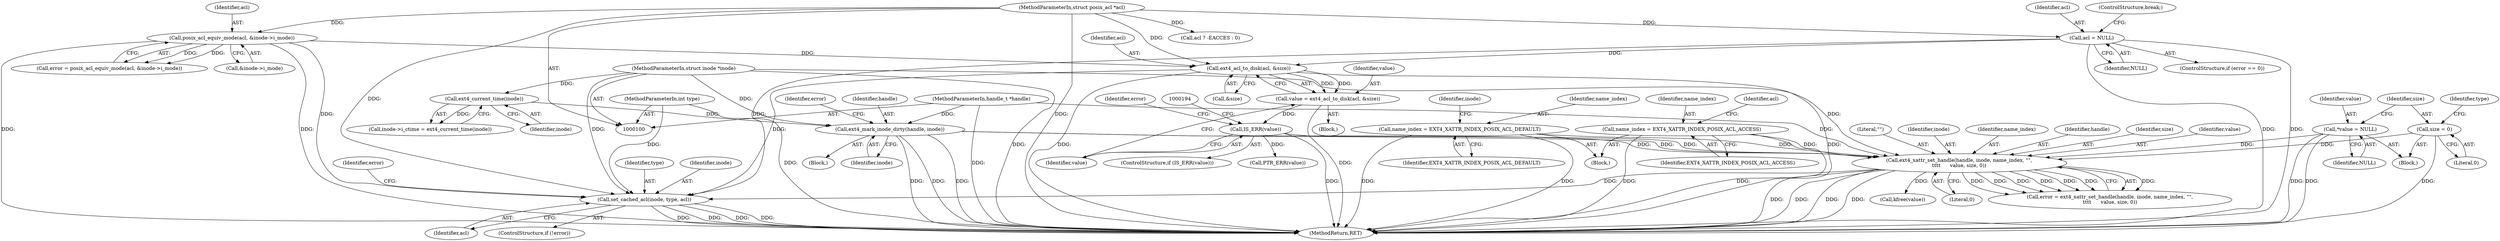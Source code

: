 digraph "1_linux_073931017b49d9458aa351605b43a7e34598caef_3@pointer" {
"1000212" [label="(Call,set_cached_acl(inode, type, acl))"];
"1000199" [label="(Call,ext4_xattr_set_handle(handle, inode, name_index, \"\",\n\t\t\t\t      value, size, 0))"];
"1000148" [label="(Call,ext4_mark_inode_dirty(handle, inode))"];
"1000101" [label="(MethodParameterIn,handle_t *handle)"];
"1000146" [label="(Call,ext4_current_time(inode))"];
"1000102" [label="(MethodParameterIn,struct inode *inode)"];
"1000120" [label="(Call,name_index = EXT4_XATTR_INDEX_POSIX_ACL_ACCESS)"];
"1000160" [label="(Call,name_index = EXT4_XATTR_INDEX_POSIX_ACL_DEFAULT)"];
"1000190" [label="(Call,IS_ERR(value))"];
"1000183" [label="(Call,value = ext4_acl_to_disk(acl, &size))"];
"1000185" [label="(Call,ext4_acl_to_disk(acl, &size))"];
"1000128" [label="(Call,posix_acl_equiv_mode(acl, &inode->i_mode))"];
"1000104" [label="(MethodParameterIn,struct posix_acl *acl)"];
"1000155" [label="(Call,acl = NULL)"];
"1000108" [label="(Call,*value = NULL)"];
"1000112" [label="(Call,size = 0)"];
"1000103" [label="(MethodParameterIn,int type)"];
"1000204" [label="(Identifier,value)"];
"1000197" [label="(Call,error = ext4_xattr_set_handle(handle, inode, name_index, \"\",\n\t\t\t\t      value, size, 0))"];
"1000161" [label="(Identifier,name_index)"];
"1000170" [label="(Call,acl ? -EACCES : 0)"];
"1000191" [label="(Identifier,value)"];
"1000160" [label="(Call,name_index = EXT4_XATTR_INDEX_POSIX_ACL_DEFAULT)"];
"1000217" [label="(Identifier,error)"];
"1000104" [label="(MethodParameterIn,struct posix_acl *acl)"];
"1000149" [label="(Identifier,handle)"];
"1000105" [label="(Block,)"];
"1000155" [label="(Call,acl = NULL)"];
"1000153" [label="(Identifier,error)"];
"1000203" [label="(Literal,\"\")"];
"1000141" [label="(Block,)"];
"1000183" [label="(Call,value = ext4_acl_to_disk(acl, &size))"];
"1000195" [label="(Call,PTR_ERR(value))"];
"1000201" [label="(Identifier,inode)"];
"1000202" [label="(Identifier,name_index)"];
"1000182" [label="(Block,)"];
"1000218" [label="(MethodReturn,RET)"];
"1000198" [label="(Identifier,error)"];
"1000157" [label="(Identifier,NULL)"];
"1000156" [label="(Identifier,acl)"];
"1000122" [label="(Identifier,EXT4_XATTR_INDEX_POSIX_ACL_ACCESS)"];
"1000146" [label="(Call,ext4_current_time(inode))"];
"1000150" [label="(Identifier,inode)"];
"1000112" [label="(Call,size = 0)"];
"1000114" [label="(Literal,0)"];
"1000158" [label="(ControlStructure,break;)"];
"1000200" [label="(Identifier,handle)"];
"1000214" [label="(Identifier,type)"];
"1000189" [label="(ControlStructure,if (IS_ERR(value)))"];
"1000209" [label="(ControlStructure,if (!error))"];
"1000190" [label="(Call,IS_ERR(value))"];
"1000205" [label="(Identifier,size)"];
"1000207" [label="(Call,kfree(value))"];
"1000151" [label="(ControlStructure,if (error == 0))"];
"1000129" [label="(Identifier,acl)"];
"1000167" [label="(Identifier,inode)"];
"1000103" [label="(MethodParameterIn,int type)"];
"1000110" [label="(Identifier,NULL)"];
"1000187" [label="(Call,&size)"];
"1000126" [label="(Call,error = posix_acl_equiv_mode(acl, &inode->i_mode))"];
"1000124" [label="(Identifier,acl)"];
"1000199" [label="(Call,ext4_xattr_set_handle(handle, inode, name_index, \"\",\n\t\t\t\t      value, size, 0))"];
"1000109" [label="(Identifier,value)"];
"1000148" [label="(Call,ext4_mark_inode_dirty(handle, inode))"];
"1000162" [label="(Identifier,EXT4_XATTR_INDEX_POSIX_ACL_DEFAULT)"];
"1000184" [label="(Identifier,value)"];
"1000147" [label="(Identifier,inode)"];
"1000113" [label="(Identifier,size)"];
"1000185" [label="(Call,ext4_acl_to_disk(acl, &size))"];
"1000142" [label="(Call,inode->i_ctime = ext4_current_time(inode))"];
"1000117" [label="(Identifier,type)"];
"1000120" [label="(Call,name_index = EXT4_XATTR_INDEX_POSIX_ACL_ACCESS)"];
"1000130" [label="(Call,&inode->i_mode)"];
"1000108" [label="(Call,*value = NULL)"];
"1000206" [label="(Literal,0)"];
"1000121" [label="(Identifier,name_index)"];
"1000215" [label="(Identifier,acl)"];
"1000102" [label="(MethodParameterIn,struct inode *inode)"];
"1000128" [label="(Call,posix_acl_equiv_mode(acl, &inode->i_mode))"];
"1000101" [label="(MethodParameterIn,handle_t *handle)"];
"1000186" [label="(Identifier,acl)"];
"1000213" [label="(Identifier,inode)"];
"1000118" [label="(Block,)"];
"1000212" [label="(Call,set_cached_acl(inode, type, acl))"];
"1000212" -> "1000209"  [label="AST: "];
"1000212" -> "1000215"  [label="CFG: "];
"1000213" -> "1000212"  [label="AST: "];
"1000214" -> "1000212"  [label="AST: "];
"1000215" -> "1000212"  [label="AST: "];
"1000217" -> "1000212"  [label="CFG: "];
"1000212" -> "1000218"  [label="DDG: "];
"1000212" -> "1000218"  [label="DDG: "];
"1000212" -> "1000218"  [label="DDG: "];
"1000212" -> "1000218"  [label="DDG: "];
"1000199" -> "1000212"  [label="DDG: "];
"1000102" -> "1000212"  [label="DDG: "];
"1000103" -> "1000212"  [label="DDG: "];
"1000185" -> "1000212"  [label="DDG: "];
"1000128" -> "1000212"  [label="DDG: "];
"1000155" -> "1000212"  [label="DDG: "];
"1000104" -> "1000212"  [label="DDG: "];
"1000199" -> "1000197"  [label="AST: "];
"1000199" -> "1000206"  [label="CFG: "];
"1000200" -> "1000199"  [label="AST: "];
"1000201" -> "1000199"  [label="AST: "];
"1000202" -> "1000199"  [label="AST: "];
"1000203" -> "1000199"  [label="AST: "];
"1000204" -> "1000199"  [label="AST: "];
"1000205" -> "1000199"  [label="AST: "];
"1000206" -> "1000199"  [label="AST: "];
"1000197" -> "1000199"  [label="CFG: "];
"1000199" -> "1000218"  [label="DDG: "];
"1000199" -> "1000218"  [label="DDG: "];
"1000199" -> "1000218"  [label="DDG: "];
"1000199" -> "1000218"  [label="DDG: "];
"1000199" -> "1000197"  [label="DDG: "];
"1000199" -> "1000197"  [label="DDG: "];
"1000199" -> "1000197"  [label="DDG: "];
"1000199" -> "1000197"  [label="DDG: "];
"1000199" -> "1000197"  [label="DDG: "];
"1000199" -> "1000197"  [label="DDG: "];
"1000199" -> "1000197"  [label="DDG: "];
"1000148" -> "1000199"  [label="DDG: "];
"1000148" -> "1000199"  [label="DDG: "];
"1000101" -> "1000199"  [label="DDG: "];
"1000102" -> "1000199"  [label="DDG: "];
"1000120" -> "1000199"  [label="DDG: "];
"1000160" -> "1000199"  [label="DDG: "];
"1000190" -> "1000199"  [label="DDG: "];
"1000108" -> "1000199"  [label="DDG: "];
"1000112" -> "1000199"  [label="DDG: "];
"1000199" -> "1000207"  [label="DDG: "];
"1000148" -> "1000141"  [label="AST: "];
"1000148" -> "1000150"  [label="CFG: "];
"1000149" -> "1000148"  [label="AST: "];
"1000150" -> "1000148"  [label="AST: "];
"1000153" -> "1000148"  [label="CFG: "];
"1000148" -> "1000218"  [label="DDG: "];
"1000148" -> "1000218"  [label="DDG: "];
"1000148" -> "1000218"  [label="DDG: "];
"1000101" -> "1000148"  [label="DDG: "];
"1000146" -> "1000148"  [label="DDG: "];
"1000102" -> "1000148"  [label="DDG: "];
"1000101" -> "1000100"  [label="AST: "];
"1000101" -> "1000218"  [label="DDG: "];
"1000146" -> "1000142"  [label="AST: "];
"1000146" -> "1000147"  [label="CFG: "];
"1000147" -> "1000146"  [label="AST: "];
"1000142" -> "1000146"  [label="CFG: "];
"1000146" -> "1000142"  [label="DDG: "];
"1000102" -> "1000146"  [label="DDG: "];
"1000102" -> "1000100"  [label="AST: "];
"1000102" -> "1000218"  [label="DDG: "];
"1000120" -> "1000118"  [label="AST: "];
"1000120" -> "1000122"  [label="CFG: "];
"1000121" -> "1000120"  [label="AST: "];
"1000122" -> "1000120"  [label="AST: "];
"1000124" -> "1000120"  [label="CFG: "];
"1000120" -> "1000218"  [label="DDG: "];
"1000120" -> "1000218"  [label="DDG: "];
"1000160" -> "1000118"  [label="AST: "];
"1000160" -> "1000162"  [label="CFG: "];
"1000161" -> "1000160"  [label="AST: "];
"1000162" -> "1000160"  [label="AST: "];
"1000167" -> "1000160"  [label="CFG: "];
"1000160" -> "1000218"  [label="DDG: "];
"1000160" -> "1000218"  [label="DDG: "];
"1000190" -> "1000189"  [label="AST: "];
"1000190" -> "1000191"  [label="CFG: "];
"1000191" -> "1000190"  [label="AST: "];
"1000194" -> "1000190"  [label="CFG: "];
"1000198" -> "1000190"  [label="CFG: "];
"1000190" -> "1000218"  [label="DDG: "];
"1000183" -> "1000190"  [label="DDG: "];
"1000190" -> "1000195"  [label="DDG: "];
"1000183" -> "1000182"  [label="AST: "];
"1000183" -> "1000185"  [label="CFG: "];
"1000184" -> "1000183"  [label="AST: "];
"1000185" -> "1000183"  [label="AST: "];
"1000191" -> "1000183"  [label="CFG: "];
"1000183" -> "1000218"  [label="DDG: "];
"1000185" -> "1000183"  [label="DDG: "];
"1000185" -> "1000183"  [label="DDG: "];
"1000185" -> "1000187"  [label="CFG: "];
"1000186" -> "1000185"  [label="AST: "];
"1000187" -> "1000185"  [label="AST: "];
"1000185" -> "1000218"  [label="DDG: "];
"1000185" -> "1000218"  [label="DDG: "];
"1000128" -> "1000185"  [label="DDG: "];
"1000155" -> "1000185"  [label="DDG: "];
"1000104" -> "1000185"  [label="DDG: "];
"1000128" -> "1000126"  [label="AST: "];
"1000128" -> "1000130"  [label="CFG: "];
"1000129" -> "1000128"  [label="AST: "];
"1000130" -> "1000128"  [label="AST: "];
"1000126" -> "1000128"  [label="CFG: "];
"1000128" -> "1000218"  [label="DDG: "];
"1000128" -> "1000218"  [label="DDG: "];
"1000128" -> "1000126"  [label="DDG: "];
"1000128" -> "1000126"  [label="DDG: "];
"1000104" -> "1000128"  [label="DDG: "];
"1000104" -> "1000100"  [label="AST: "];
"1000104" -> "1000218"  [label="DDG: "];
"1000104" -> "1000155"  [label="DDG: "];
"1000104" -> "1000170"  [label="DDG: "];
"1000155" -> "1000151"  [label="AST: "];
"1000155" -> "1000157"  [label="CFG: "];
"1000156" -> "1000155"  [label="AST: "];
"1000157" -> "1000155"  [label="AST: "];
"1000158" -> "1000155"  [label="CFG: "];
"1000155" -> "1000218"  [label="DDG: "];
"1000155" -> "1000218"  [label="DDG: "];
"1000108" -> "1000105"  [label="AST: "];
"1000108" -> "1000110"  [label="CFG: "];
"1000109" -> "1000108"  [label="AST: "];
"1000110" -> "1000108"  [label="AST: "];
"1000113" -> "1000108"  [label="CFG: "];
"1000108" -> "1000218"  [label="DDG: "];
"1000108" -> "1000218"  [label="DDG: "];
"1000112" -> "1000105"  [label="AST: "];
"1000112" -> "1000114"  [label="CFG: "];
"1000113" -> "1000112"  [label="AST: "];
"1000114" -> "1000112"  [label="AST: "];
"1000117" -> "1000112"  [label="CFG: "];
"1000112" -> "1000218"  [label="DDG: "];
"1000103" -> "1000100"  [label="AST: "];
"1000103" -> "1000218"  [label="DDG: "];
}
